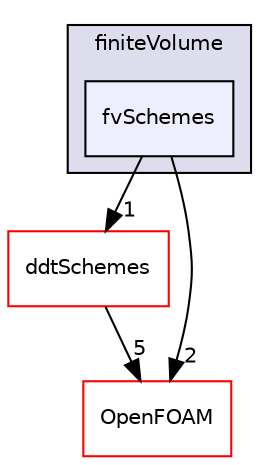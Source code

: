 digraph "src/finiteVolume/finiteVolume/fvSchemes" {
  bgcolor=transparent;
  compound=true
  node [ fontsize="10", fontname="Helvetica"];
  edge [ labelfontsize="10", labelfontname="Helvetica"];
  subgraph clusterdir_2ea871e4defbdbd60808750cae643c63 {
    graph [ bgcolor="#ddddee", pencolor="black", label="finiteVolume" fontname="Helvetica", fontsize="10", URL="dir_2ea871e4defbdbd60808750cae643c63.html"]
  dir_31098fe5eec3e604610d531af74c58dd [shape=box, label="fvSchemes", style="filled", fillcolor="#eeeeff", pencolor="black", URL="dir_31098fe5eec3e604610d531af74c58dd.html"];
  }
  dir_91771073560c986101bf22be7764122a [shape=box label="ddtSchemes" color="red" URL="dir_91771073560c986101bf22be7764122a.html"];
  dir_c5473ff19b20e6ec4dfe5c310b3778a8 [shape=box label="OpenFOAM" color="red" URL="dir_c5473ff19b20e6ec4dfe5c310b3778a8.html"];
  dir_91771073560c986101bf22be7764122a->dir_c5473ff19b20e6ec4dfe5c310b3778a8 [headlabel="5", labeldistance=1.5 headhref="dir_001073_001896.html"];
  dir_31098fe5eec3e604610d531af74c58dd->dir_91771073560c986101bf22be7764122a [headlabel="1", labeldistance=1.5 headhref="dir_001090_001073.html"];
  dir_31098fe5eec3e604610d531af74c58dd->dir_c5473ff19b20e6ec4dfe5c310b3778a8 [headlabel="2", labeldistance=1.5 headhref="dir_001090_001896.html"];
}
